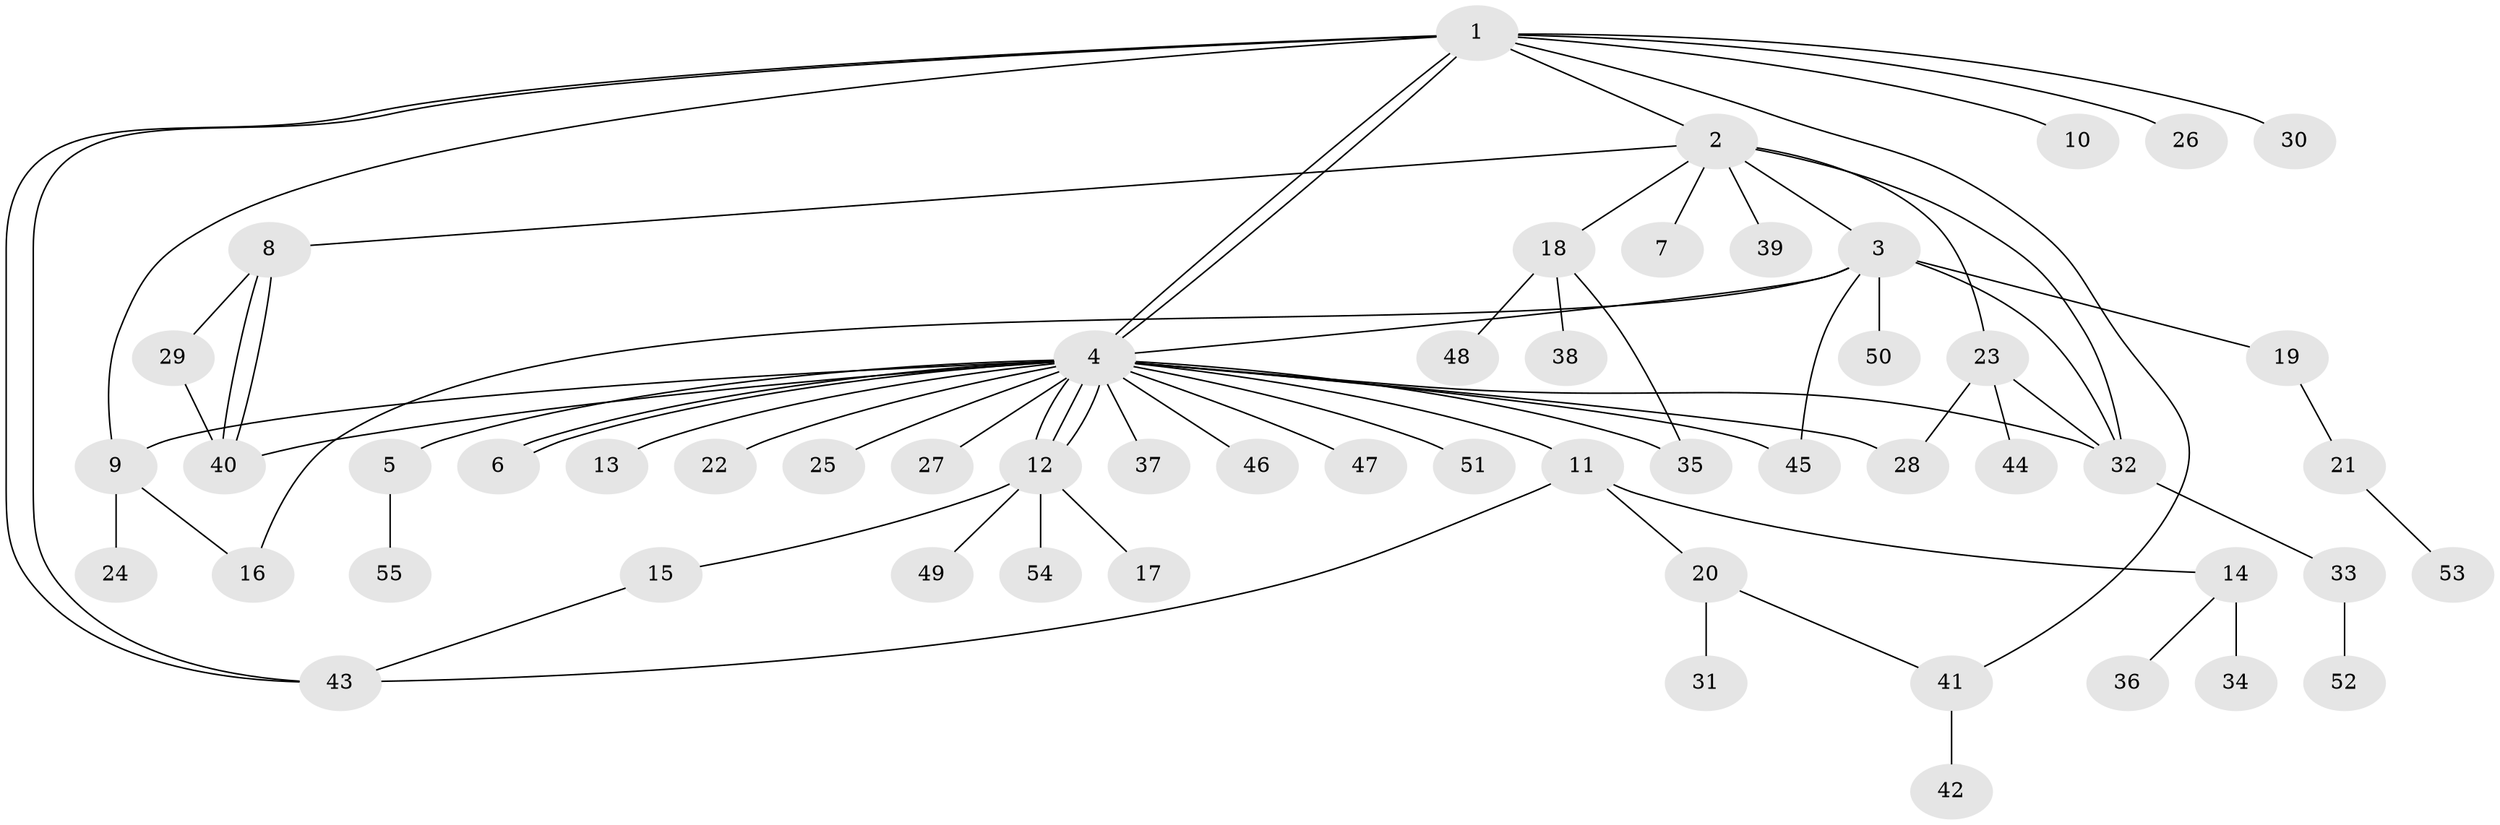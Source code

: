 // coarse degree distribution, {16: 0.030303030303030304, 2: 0.15151515151515152, 1: 0.696969696969697, 3: 0.030303030303030304, 11: 0.030303030303030304, 6: 0.030303030303030304, 7: 0.030303030303030304}
// Generated by graph-tools (version 1.1) at 2025/50/03/04/25 21:50:57]
// undirected, 55 vertices, 74 edges
graph export_dot {
graph [start="1"]
  node [color=gray90,style=filled];
  1;
  2;
  3;
  4;
  5;
  6;
  7;
  8;
  9;
  10;
  11;
  12;
  13;
  14;
  15;
  16;
  17;
  18;
  19;
  20;
  21;
  22;
  23;
  24;
  25;
  26;
  27;
  28;
  29;
  30;
  31;
  32;
  33;
  34;
  35;
  36;
  37;
  38;
  39;
  40;
  41;
  42;
  43;
  44;
  45;
  46;
  47;
  48;
  49;
  50;
  51;
  52;
  53;
  54;
  55;
  1 -- 2;
  1 -- 4;
  1 -- 4;
  1 -- 9;
  1 -- 10;
  1 -- 26;
  1 -- 30;
  1 -- 41;
  1 -- 43;
  1 -- 43;
  2 -- 3;
  2 -- 7;
  2 -- 8;
  2 -- 18;
  2 -- 23;
  2 -- 32;
  2 -- 39;
  3 -- 4;
  3 -- 16;
  3 -- 19;
  3 -- 32;
  3 -- 45;
  3 -- 50;
  4 -- 5;
  4 -- 6;
  4 -- 6;
  4 -- 9;
  4 -- 11;
  4 -- 12;
  4 -- 12;
  4 -- 12;
  4 -- 13;
  4 -- 22;
  4 -- 25;
  4 -- 27;
  4 -- 28;
  4 -- 32;
  4 -- 35;
  4 -- 37;
  4 -- 40;
  4 -- 45;
  4 -- 46;
  4 -- 47;
  4 -- 51;
  5 -- 55;
  8 -- 29;
  8 -- 40;
  8 -- 40;
  9 -- 16;
  9 -- 24;
  11 -- 14;
  11 -- 20;
  11 -- 43;
  12 -- 15;
  12 -- 17;
  12 -- 49;
  12 -- 54;
  14 -- 34;
  14 -- 36;
  15 -- 43;
  18 -- 35;
  18 -- 38;
  18 -- 48;
  19 -- 21;
  20 -- 31;
  20 -- 41;
  21 -- 53;
  23 -- 28;
  23 -- 32;
  23 -- 44;
  29 -- 40;
  32 -- 33;
  33 -- 52;
  41 -- 42;
}
